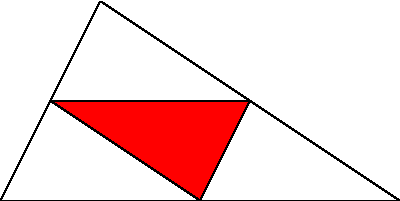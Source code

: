 size(200);
pair A, B, C;
A=(0,0);
B=(4,0);
C=(1,2);

pair D, E, F;
D=midpoint(A--B);
E=midpoint(B--C);
F=midpoint(C--A);

draw(A--B--C--cycle);
filldraw(D--E--F--cycle, red);